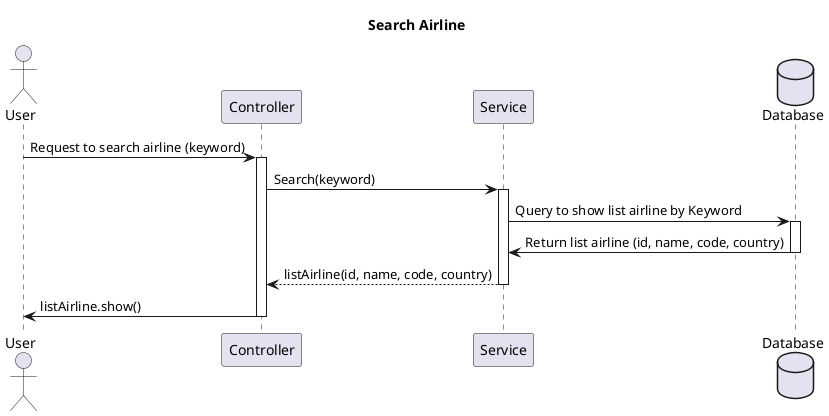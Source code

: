 @startuml
title Search Airline
actor User as u
participant Controller as ctrl
participant Service as sv
database Database as db

u -> ctrl: Request to search airline (keyword)
activate ctrl
ctrl->sv: Search(keyword)
activate sv
sv->db: Query to show list airline by Keyword
activate db
db->sv: Return list airline (id, name, code, country)
deactivate db
sv-->ctrl: listAirline(id, name, code, country)
deactivate sv
ctrl->u:listAirline.show()
deactivate ctrl
@enduml
